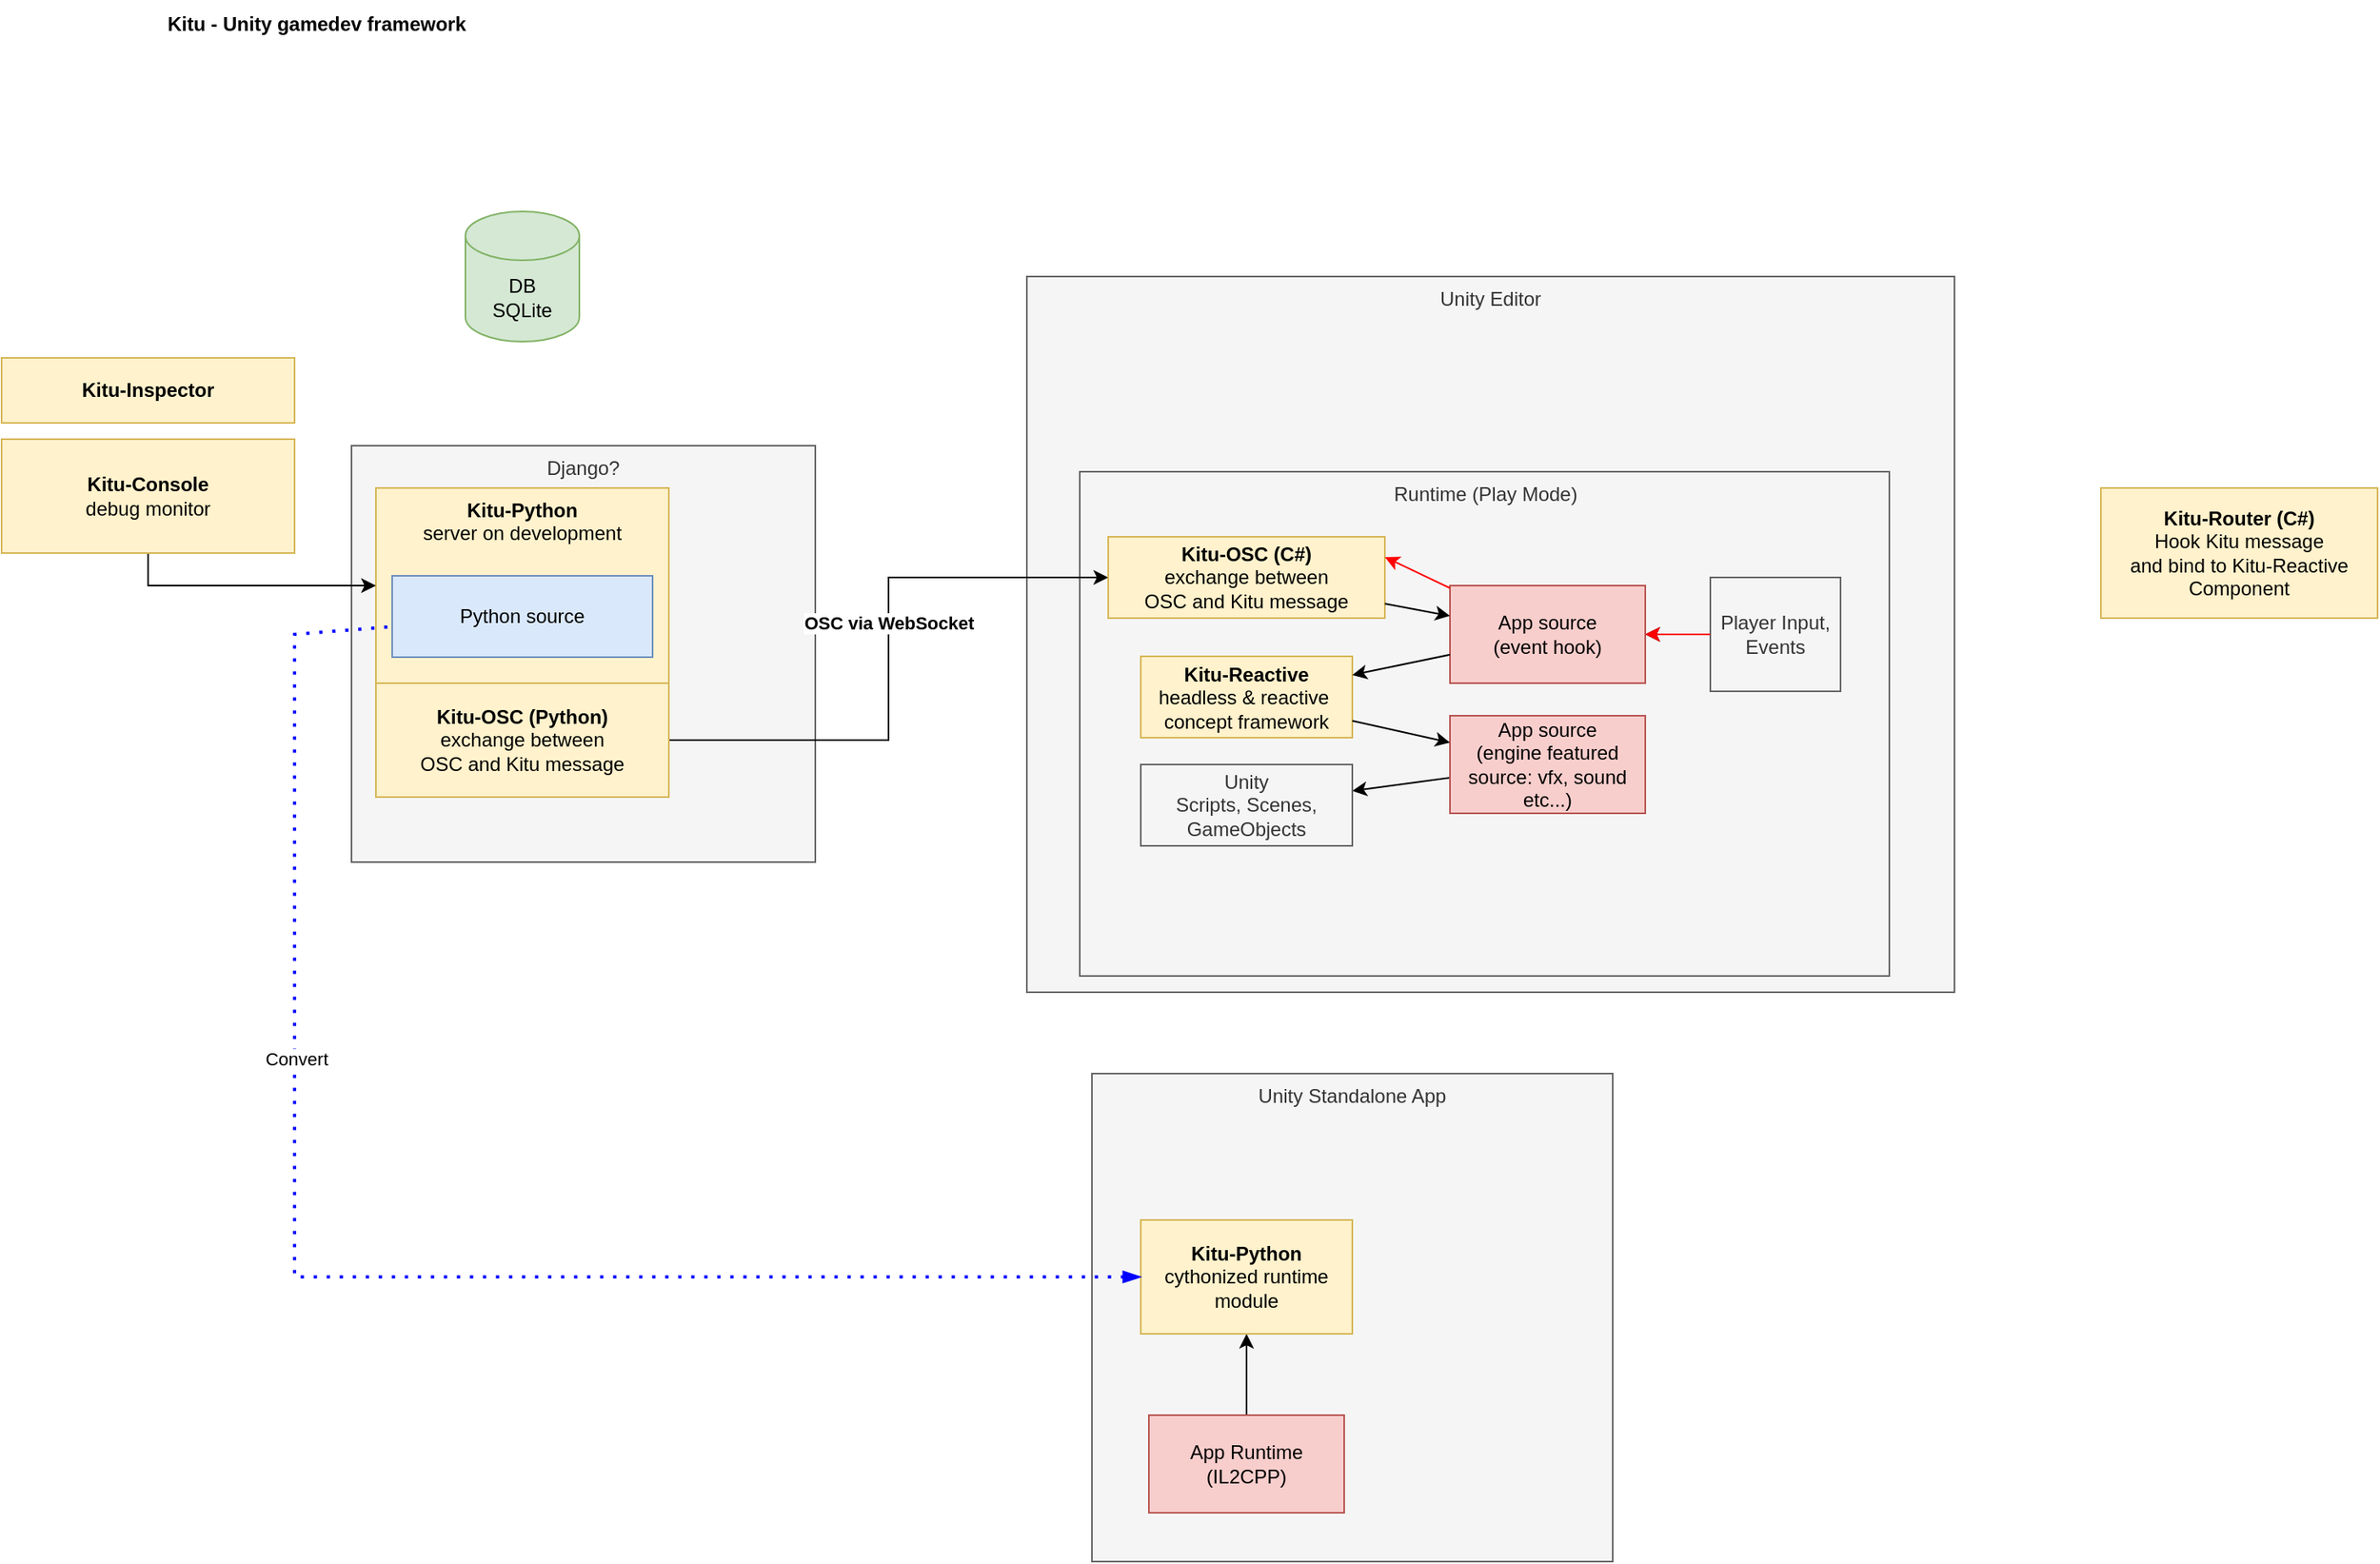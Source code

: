 <mxfile version="20.7.4" type="device"><diagram id="rBN-O8r4lhOeBJicRidP" name="ページ1"><mxGraphModel dx="4398" dy="1182" grid="1" gridSize="10" guides="1" tooltips="1" connect="1" arrows="1" fold="1" page="1" pageScale="1" pageWidth="1169" pageHeight="827" math="0" shadow="0"><root><mxCell id="0"/><mxCell id="1" parent="0"/><mxCell id="Ng-_RL-NXGmWYu8IXMa3-33" value="Django?" style="rounded=0;whiteSpace=wrap;html=1;fillColor=#f5f5f5;fontColor=#333333;strokeColor=#666666;verticalAlign=top;" parent="1" vertex="1"><mxGeometry x="-1045" y="284" width="285" height="256" as="geometry"/></mxCell><mxCell id="5gAOzWgomqhZ8SBirPJI-1" value="Unity Editor" style="rounded=0;whiteSpace=wrap;html=1;fillColor=#f5f5f5;fontColor=#333333;strokeColor=#666666;verticalAlign=top;" parent="1" vertex="1"><mxGeometry x="-630" y="180" width="570" height="440" as="geometry"/></mxCell><mxCell id="Ng-_RL-NXGmWYu8IXMa3-16" value="Runtime (Play Mode)" style="rounded=0;whiteSpace=wrap;html=1;fillColor=#f5f5f5;fontColor=#333333;strokeColor=#666666;verticalAlign=top;" parent="1" vertex="1"><mxGeometry x="-597.5" y="300" width="497.5" height="310" as="geometry"/></mxCell><mxCell id="5gAOzWgomqhZ8SBirPJI-2" value="&lt;b&gt;Kitu-Python&lt;/b&gt;&lt;br&gt;server on development" style="rounded=0;whiteSpace=wrap;html=1;fillColor=#fff2cc;strokeColor=#d6b656;verticalAlign=top;" parent="1" vertex="1"><mxGeometry x="-1030" y="310" width="180" height="120" as="geometry"/></mxCell><mxCell id="5gAOzWgomqhZ8SBirPJI-4" value="DB&lt;br&gt;SQLite" style="shape=cylinder3;whiteSpace=wrap;html=1;boundedLbl=1;backgroundOutline=1;size=15;fillColor=#d5e8d4;strokeColor=#82b366;" parent="1" vertex="1"><mxGeometry x="-975" y="140" width="70" height="80" as="geometry"/></mxCell><mxCell id="5gAOzWgomqhZ8SBirPJI-6" value="&lt;b&gt;Kitu-Reactive&lt;/b&gt;&lt;br&gt;headless &amp;amp; reactive&amp;nbsp; concept framework" style="rounded=0;whiteSpace=wrap;html=1;fillColor=#fff2cc;strokeColor=#d6b656;" parent="1" vertex="1"><mxGeometry x="-560" y="413.5" width="130" height="50" as="geometry"/></mxCell><mxCell id="Ng-_RL-NXGmWYu8IXMa3-32" style="edgeStyle=orthogonalEdgeStyle;rounded=0;orthogonalLoop=1;jettySize=auto;html=1;exitX=1;exitY=1;exitDx=0;exitDy=0;strokeColor=#000000;" parent="1" source="5gAOzWgomqhZ8SBirPJI-8" target="5gAOzWgomqhZ8SBirPJI-2" edge="1"><mxGeometry relative="1" as="geometry"><Array as="points"><mxPoint x="-1170" y="330"/><mxPoint x="-1170" y="370"/></Array></mxGeometry></mxCell><mxCell id="5gAOzWgomqhZ8SBirPJI-8" value="&lt;b&gt;Kitu-Console&lt;/b&gt;&lt;br&gt;debug monitor&lt;span style=&quot;color: rgba(0, 0, 0, 0); font-family: monospace; font-size: 0px; text-align: start;&quot;&gt;odel%3E%3Croot%3E%3CmxCell%20id%3D%220%22%2F%3E%3CmxCell%20id%3D%221%22%20parent%3D%220%22%2F%3E%3CmxCell%20id%3D%222%22%20value%3D%22%26lt%3Bb%26gt%3BKitu-Console%26lt%3B%2Fb%26gt%3B%22%20style%3D%22rounded%3D0%3BwhiteSpace%3Dwrap%3Bhtml%3D1%3BfillColor%3D%23fff2cc%3BstrokeColor%3D%23d6b656%3B%22%20vertex%3D%221%22%20parent%3D%221%22%3E%3CmxGeometry%20x%3D%22-1260%22%20y%3D%22290%22%20width%3D%22180%22%20height%3D%2240%22%20as%3D%22geometry%22%2F%3E%3C%2FmxCell%3E%3C%2Froot%3E%3C%2FmxGraphMode&lt;/span&gt;&lt;b&gt;&lt;br&gt;&lt;/b&gt;" style="rounded=0;whiteSpace=wrap;html=1;fillColor=#fff2cc;strokeColor=#d6b656;" parent="1" vertex="1"><mxGeometry x="-1260" y="280" width="180" height="70" as="geometry"/></mxCell><mxCell id="5gAOzWgomqhZ8SBirPJI-9" value="Kitu - Unity gamedev framework" style="text;html=1;strokeColor=none;fillColor=none;align=left;verticalAlign=middle;whiteSpace=wrap;rounded=0;fontStyle=1" parent="1" vertex="1"><mxGeometry x="-1160" y="10" width="190" height="30" as="geometry"/></mxCell><mxCell id="5gAOzWgomqhZ8SBirPJI-12" value="" style="endArrow=classic;html=1;rounded=0;" parent="1" source="Ng-_RL-NXGmWYu8IXMa3-24" target="5gAOzWgomqhZ8SBirPJI-13" edge="1"><mxGeometry x="-1" y="92" width="50" height="50" relative="1" as="geometry"><mxPoint x="-420" y="590" as="sourcePoint"/><mxPoint x="-365" y="560" as="targetPoint"/><mxPoint x="-25" y="45" as="offset"/></mxGeometry></mxCell><mxCell id="5gAOzWgomqhZ8SBirPJI-13" value="Unity &lt;br&gt;Scripts, Scenes,&lt;br&gt;GameObjects" style="rounded=0;whiteSpace=wrap;html=1;fillColor=#f5f5f5;strokeColor=#666666;fontColor=#333333;" parent="1" vertex="1"><mxGeometry x="-560" y="480" width="130" height="50" as="geometry"/></mxCell><mxCell id="Ng-_RL-NXGmWYu8IXMa3-36" style="edgeStyle=orthogonalEdgeStyle;rounded=0;orthogonalLoop=1;jettySize=auto;html=1;entryX=0;entryY=0.5;entryDx=0;entryDy=0;strokeColor=#000000;" parent="1" source="5gAOzWgomqhZ8SBirPJI-17" target="Ng-_RL-NXGmWYu8IXMa3-19" edge="1"><mxGeometry relative="1" as="geometry"/></mxCell><mxCell id="Ng-_RL-NXGmWYu8IXMa3-37" value="OSC via WebSocket" style="edgeLabel;html=1;align=center;verticalAlign=middle;resizable=0;points=[];fontStyle=1" parent="Ng-_RL-NXGmWYu8IXMa3-36" vertex="1" connectable="0"><mxGeometry x="0.12" relative="1" as="geometry"><mxPoint as="offset"/></mxGeometry></mxCell><mxCell id="5gAOzWgomqhZ8SBirPJI-17" value="Kitu-OSC (Python)&lt;br&gt;&lt;span style=&quot;font-weight: normal;&quot;&gt;exchange between&lt;br&gt;OSC and Kitu message&lt;/span&gt;" style="rounded=0;whiteSpace=wrap;html=1;fillColor=#fff2cc;strokeColor=#d6b656;fontStyle=1" parent="1" vertex="1"><mxGeometry x="-1030" y="430" width="180" height="70" as="geometry"/></mxCell><mxCell id="Ng-_RL-NXGmWYu8IXMa3-29" value="" style="edgeStyle=orthogonalEdgeStyle;rounded=0;orthogonalLoop=1;jettySize=auto;html=1;" parent="1" source="5gAOzWgomqhZ8SBirPJI-18" target="Ng-_RL-NXGmWYu8IXMa3-20" edge="1"><mxGeometry relative="1" as="geometry"/></mxCell><mxCell id="5gAOzWgomqhZ8SBirPJI-18" value="Player Input, Events" style="rounded=0;whiteSpace=wrap;html=1;fillColor=#f5f5f5;strokeColor=#666666;fontColor=#333333;" parent="1" vertex="1"><mxGeometry x="-210" y="365" width="80" height="70" as="geometry"/></mxCell><mxCell id="Ng-_RL-NXGmWYu8IXMa3-1" value="Unity Standalone App" style="rounded=0;whiteSpace=wrap;html=1;fillColor=#f5f5f5;fontColor=#333333;strokeColor=#666666;verticalAlign=top;" parent="1" vertex="1"><mxGeometry x="-590" y="670" width="320" height="300" as="geometry"/></mxCell><mxCell id="Ng-_RL-NXGmWYu8IXMa3-8" style="edgeStyle=orthogonalEdgeStyle;rounded=0;orthogonalLoop=1;jettySize=auto;html=1;" parent="1" source="zHUVrud9goqyWS4bDw6G-1" target="Ng-_RL-NXGmWYu8IXMa3-2" edge="1"><mxGeometry relative="1" as="geometry"><mxPoint x="-495" y="870" as="targetPoint"/></mxGeometry></mxCell><mxCell id="Ng-_RL-NXGmWYu8IXMa3-2" value="&lt;b&gt;Kitu-Python &lt;/b&gt;&lt;br&gt;cythonized runtime module" style="rounded=0;whiteSpace=wrap;html=1;fillColor=#fff2cc;strokeColor=#d6b656;" parent="1" vertex="1"><mxGeometry x="-560" y="760" width="130" height="70" as="geometry"/></mxCell><mxCell id="Yn9ZUbET8gb64fW5K0i1-1" value="" style="endArrow=none;dashed=1;html=1;dashPattern=1 3;strokeWidth=2;rounded=0;targetPerimeterSpacing=0;startArrow=blockThin;startFill=1;strokeColor=#0000FF;" parent="1" source="Ng-_RL-NXGmWYu8IXMa3-2" target="Ng-_RL-NXGmWYu8IXMa3-13" edge="1"><mxGeometry width="50" height="50" relative="1" as="geometry"><mxPoint x="-300" y="510" as="sourcePoint"/><mxPoint x="-750" y="770" as="targetPoint"/><Array as="points"><mxPoint x="-1080" y="795"/><mxPoint x="-1080" y="400"/></Array></mxGeometry></mxCell><mxCell id="Ng-_RL-NXGmWYu8IXMa3-18" value="Convert" style="edgeLabel;html=1;align=center;verticalAlign=middle;resizable=0;points=[];" parent="Yn9ZUbET8gb64fW5K0i1-1" vertex="1" connectable="0"><mxGeometry x="0.341" y="-1" relative="1" as="geometry"><mxPoint as="offset"/></mxGeometry></mxCell><mxCell id="Ng-_RL-NXGmWYu8IXMa3-13" value="Python source" style="rounded=0;whiteSpace=wrap;html=1;fillColor=#dae8fc;strokeColor=#6c8ebf;" parent="1" vertex="1"><mxGeometry x="-1020" y="364" width="160" height="50" as="geometry"/></mxCell><mxCell id="Ng-_RL-NXGmWYu8IXMa3-19" value="Kitu-OSC (C#)&lt;br&gt;&lt;span style=&quot;font-weight: normal;&quot;&gt;exchange between&lt;br&gt;OSC and Kitu message&lt;/span&gt;" style="rounded=0;whiteSpace=wrap;html=1;fillColor=#fff2cc;strokeColor=#d6b656;fontStyle=1" parent="1" vertex="1"><mxGeometry x="-580" y="340" width="170" height="50" as="geometry"/></mxCell><mxCell id="Ng-_RL-NXGmWYu8IXMa3-20" value="App source&lt;br&gt;(event hook)" style="rounded=0;whiteSpace=wrap;html=1;fillColor=#f8cecc;strokeColor=#b85450;" parent="1" vertex="1"><mxGeometry x="-370" y="370" width="120" height="60" as="geometry"/></mxCell><mxCell id="Ng-_RL-NXGmWYu8IXMa3-21" value="" style="endArrow=classic;html=1;rounded=0;" parent="1" source="Ng-_RL-NXGmWYu8IXMa3-19" target="Ng-_RL-NXGmWYu8IXMa3-20" edge="1"><mxGeometry width="50" height="50" relative="1" as="geometry"><mxPoint x="-570" y="520" as="sourcePoint"/><mxPoint x="-520" y="470" as="targetPoint"/></mxGeometry></mxCell><mxCell id="Ng-_RL-NXGmWYu8IXMa3-22" value="" style="endArrow=classic;html=1;rounded=0;" parent="1" source="Ng-_RL-NXGmWYu8IXMa3-20" target="5gAOzWgomqhZ8SBirPJI-6" edge="1"><mxGeometry width="50" height="50" relative="1" as="geometry"><mxPoint x="-400" y="395.676" as="sourcePoint"/><mxPoint x="-360" y="405.405" as="targetPoint"/></mxGeometry></mxCell><mxCell id="Ng-_RL-NXGmWYu8IXMa3-24" value="App source&lt;br&gt;(engine featured source: vfx, sound etc...)" style="rounded=0;whiteSpace=wrap;html=1;fillColor=#f8cecc;strokeColor=#b85450;" parent="1" vertex="1"><mxGeometry x="-370" y="450" width="120" height="60" as="geometry"/></mxCell><mxCell id="Ng-_RL-NXGmWYu8IXMa3-25" value="" style="endArrow=classic;html=1;rounded=0;" parent="1" source="5gAOzWgomqhZ8SBirPJI-6" target="Ng-_RL-NXGmWYu8IXMa3-24" edge="1"><mxGeometry width="50" height="50" relative="1" as="geometry"><mxPoint x="-360" y="421.351" as="sourcePoint"/><mxPoint x="-420" y="432.703" as="targetPoint"/></mxGeometry></mxCell><mxCell id="Ng-_RL-NXGmWYu8IXMa3-26" value="" style="endArrow=classic;html=1;rounded=0;entryX=1;entryY=0.5;entryDx=0;entryDy=0;strokeColor=#FF0000;" parent="1" source="5gAOzWgomqhZ8SBirPJI-18" target="Ng-_RL-NXGmWYu8IXMa3-20" edge="1"><mxGeometry x="-1" y="92" width="50" height="50" relative="1" as="geometry"><mxPoint x="-360" y="498.108" as="sourcePoint"/><mxPoint x="-420" y="506.216" as="targetPoint"/><mxPoint x="-25" y="45" as="offset"/></mxGeometry></mxCell><mxCell id="Ng-_RL-NXGmWYu8IXMa3-28" value="" style="endArrow=classic;html=1;rounded=0;entryX=1;entryY=0.25;entryDx=0;entryDy=0;strokeColor=#FF0000;" parent="1" source="Ng-_RL-NXGmWYu8IXMa3-20" target="Ng-_RL-NXGmWYu8IXMa3-19" edge="1"><mxGeometry width="50" height="50" relative="1" as="geometry"><mxPoint x="-400" y="391.081" as="sourcePoint"/><mxPoint x="-360" y="398.649" as="targetPoint"/></mxGeometry></mxCell><mxCell id="zHUVrud9goqyWS4bDw6G-1" value="App Runtime&lt;br&gt;(IL2CPP)" style="rounded=0;whiteSpace=wrap;html=1;fillColor=#f8cecc;strokeColor=#b85450;" parent="1" vertex="1"><mxGeometry x="-555" y="880" width="120" height="60" as="geometry"/></mxCell><mxCell id="zHUVrud9goqyWS4bDw6G-3" value="Kitu-Router (C#)&lt;br&gt;&lt;span style=&quot;font-weight: normal;&quot;&gt;Hook Kitu message&lt;br&gt;and bind to Kitu-Reactive&lt;br&gt;Component&lt;br&gt;&lt;/span&gt;" style="rounded=0;whiteSpace=wrap;html=1;fillColor=#fff2cc;strokeColor=#d6b656;fontStyle=1" parent="1" vertex="1"><mxGeometry x="30" y="310" width="170" height="80" as="geometry"/></mxCell><mxCell id="zHUVrud9goqyWS4bDw6G-4" value="&lt;b&gt;Kitu-Inspector&lt;/b&gt;" style="rounded=0;whiteSpace=wrap;html=1;fillColor=#fff2cc;strokeColor=#d6b656;" parent="1" vertex="1"><mxGeometry x="-1260" y="230" width="180" height="40" as="geometry"/></mxCell></root></mxGraphModel></diagram></mxfile>